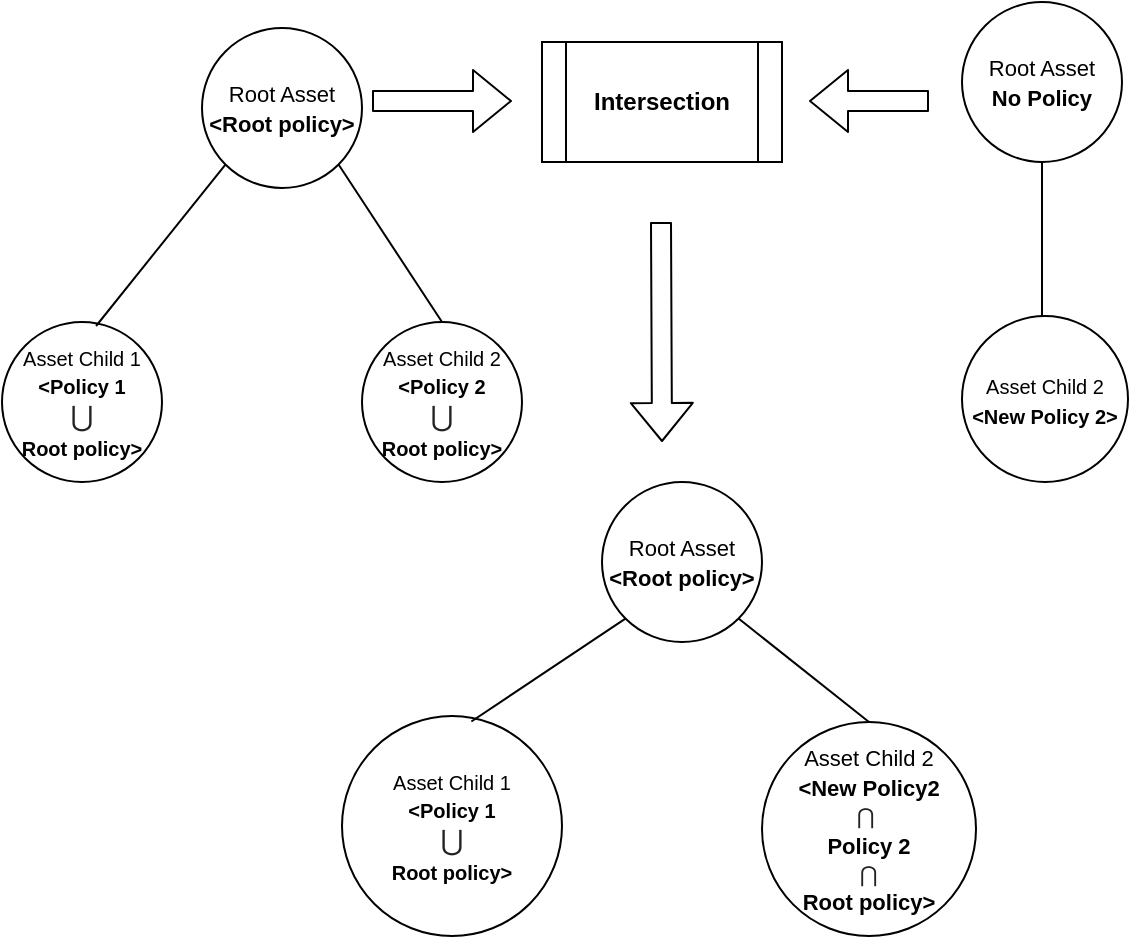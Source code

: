 <mxfile version="13.3.0" type="device"><diagram id="QmGGEbqOcb18BCFDX1Uo" name="Page-1"><mxGraphModel dx="1422" dy="738" grid="1" gridSize="10" guides="1" tooltips="1" connect="1" arrows="1" fold="1" page="1" pageScale="1" pageWidth="700" pageHeight="493" math="0" shadow="0"><root><mxCell id="0"/><mxCell id="1" parent="0"/><mxCell id="eE7NKGhSVPwPUiJNNFoV-26" value="&lt;font style=&quot;font-size: 11px&quot;&gt;Root Asset&lt;br&gt;&lt;b&gt;&amp;lt;Root policy&amp;gt;&lt;br&gt;&lt;/b&gt;&lt;/font&gt;" style="ellipse;whiteSpace=wrap;html=1;aspect=fixed;" vertex="1" parent="1"><mxGeometry x="130" y="33" width="80" height="80" as="geometry"/></mxCell><mxCell id="eE7NKGhSVPwPUiJNNFoV-27" value="&lt;font style=&quot;font-size: 10px&quot;&gt;Asset Child 1&lt;br&gt;&lt;b&gt;&amp;lt;Policy 1&lt;br&gt;&lt;/b&gt;&lt;span style=&quot;color: rgb(34 , 34 , 34) ; font-family: &amp;#34;arial&amp;#34; , sans-serif ; font-size: 14px ; text-align: left ; background-color: rgb(255 , 255 , 255)&quot;&gt;⋃&lt;/span&gt;&lt;b&gt;&lt;span style=&quot;color: rgb(32 , 33 , 34) ; font-family: sans-serif ; background-color: rgb(255 , 255 , 255)&quot;&gt;&lt;br&gt;&lt;/span&gt;Root policy&amp;gt;&lt;/b&gt;&lt;/font&gt;" style="ellipse;whiteSpace=wrap;html=1;aspect=fixed;" vertex="1" parent="1"><mxGeometry x="30" y="180" width="80" height="80" as="geometry"/></mxCell><mxCell id="eE7NKGhSVPwPUiJNNFoV-29" value="" style="endArrow=none;html=1;entryX=0;entryY=1;entryDx=0;entryDy=0;exitX=0.588;exitY=0.025;exitDx=0;exitDy=0;exitPerimeter=0;" edge="1" parent="1" source="eE7NKGhSVPwPUiJNNFoV-27" target="eE7NKGhSVPwPUiJNNFoV-26"><mxGeometry width="50" height="50" relative="1" as="geometry"><mxPoint x="220" y="293" as="sourcePoint"/><mxPoint x="270" y="243" as="targetPoint"/></mxGeometry></mxCell><mxCell id="eE7NKGhSVPwPUiJNNFoV-31" value="&lt;font style=&quot;font-size: 11px&quot;&gt;Root Asset&lt;br&gt;&lt;b&gt;No Policy&lt;/b&gt;&lt;br&gt;&lt;/font&gt;" style="ellipse;whiteSpace=wrap;html=1;aspect=fixed;" vertex="1" parent="1"><mxGeometry x="510" y="20" width="80" height="80" as="geometry"/></mxCell><mxCell id="eE7NKGhSVPwPUiJNNFoV-37" value="" style="endArrow=none;html=1;entryX=0.5;entryY=1;entryDx=0;entryDy=0;" edge="1" parent="1" target="eE7NKGhSVPwPUiJNNFoV-31"><mxGeometry width="50" height="50" relative="1" as="geometry"><mxPoint x="550" y="180" as="sourcePoint"/><mxPoint x="588.284" y="108.284" as="targetPoint"/></mxGeometry></mxCell><mxCell id="eE7NKGhSVPwPUiJNNFoV-38" value="" style="endArrow=none;html=1;entryX=1;entryY=1;entryDx=0;entryDy=0;exitX=0.5;exitY=0;exitDx=0;exitDy=0;" edge="1" parent="1" source="eE7NKGhSVPwPUiJNNFoV-39" target="eE7NKGhSVPwPUiJNNFoV-26"><mxGeometry width="50" height="50" relative="1" as="geometry"><mxPoint x="169.5" y="183" as="sourcePoint"/><mxPoint x="169.5" y="113" as="targetPoint"/></mxGeometry></mxCell><mxCell id="eE7NKGhSVPwPUiJNNFoV-39" value="&lt;span style=&quot;font-size: 10px&quot;&gt;Asset Child 2&lt;/span&gt;&lt;br style=&quot;font-size: 10px&quot;&gt;&lt;b style=&quot;font-size: 10px&quot;&gt;&amp;lt;Policy 2&lt;br&gt;&lt;/b&gt;&lt;span style=&quot;color: rgb(34 , 34 , 34) ; font-family: &amp;#34;arial&amp;#34; , sans-serif ; font-size: 14px ; text-align: left ; background-color: rgb(255 , 255 , 255)&quot;&gt;⋃&lt;/span&gt;&lt;b style=&quot;font-size: 10px&quot;&gt;&lt;span style=&quot;color: rgb(32 , 33 , 34) ; font-family: sans-serif ; background-color: rgb(255 , 255 , 255)&quot;&gt;&lt;br&gt;&lt;/span&gt;Root policy&amp;gt;&lt;/b&gt;" style="ellipse;whiteSpace=wrap;html=1;aspect=fixed;" vertex="1" parent="1"><mxGeometry x="210" y="180" width="80" height="80" as="geometry"/></mxCell><mxCell id="eE7NKGhSVPwPUiJNNFoV-40" value="&lt;font style=&quot;font-size: 10px&quot;&gt;Asset Child 2&lt;br&gt;&lt;b&gt;&amp;lt;New Policy 2&amp;gt;&lt;/b&gt;&lt;br&gt;&lt;/font&gt;" style="ellipse;whiteSpace=wrap;html=1;aspect=fixed;" vertex="1" parent="1"><mxGeometry x="510" y="177" width="83" height="83" as="geometry"/></mxCell><mxCell id="eE7NKGhSVPwPUiJNNFoV-48" value="&lt;font style=&quot;font-size: 11px&quot;&gt;Root Asset&lt;br&gt;&lt;b&gt;&amp;lt;Root policy&amp;gt;&lt;br&gt;&lt;/b&gt;&lt;/font&gt;" style="ellipse;whiteSpace=wrap;html=1;aspect=fixed;" vertex="1" parent="1"><mxGeometry x="330" y="260" width="80" height="80" as="geometry"/></mxCell><mxCell id="eE7NKGhSVPwPUiJNNFoV-49" value="&lt;font style=&quot;font-size: 10px&quot;&gt;Asset Child 1&lt;br&gt;&lt;b&gt;&amp;lt;Policy 1&lt;br&gt;&lt;/b&gt;&lt;span style=&quot;color: rgb(34 , 34 , 34) ; font-family: &amp;#34;arial&amp;#34; , sans-serif ; font-size: 14px ; text-align: left ; background-color: rgb(255 , 255 , 255)&quot;&gt;⋃&lt;/span&gt;&lt;b&gt;&lt;span style=&quot;color: rgb(32 , 33 , 34) ; font-family: sans-serif ; background-color: rgb(255 , 255 , 255)&quot;&gt;&lt;br&gt;&lt;/span&gt;Root policy&amp;gt;&lt;/b&gt;&lt;/font&gt;" style="ellipse;whiteSpace=wrap;html=1;aspect=fixed;" vertex="1" parent="1"><mxGeometry x="200" y="377" width="110" height="110" as="geometry"/></mxCell><mxCell id="eE7NKGhSVPwPUiJNNFoV-50" value="" style="endArrow=none;html=1;entryX=0;entryY=1;entryDx=0;entryDy=0;exitX=0.588;exitY=0.025;exitDx=0;exitDy=0;exitPerimeter=0;" edge="1" parent="1" source="eE7NKGhSVPwPUiJNNFoV-49" target="eE7NKGhSVPwPUiJNNFoV-48"><mxGeometry width="50" height="50" relative="1" as="geometry"><mxPoint x="420" y="520" as="sourcePoint"/><mxPoint x="470" y="470" as="targetPoint"/></mxGeometry></mxCell><mxCell id="eE7NKGhSVPwPUiJNNFoV-51" value="" style="endArrow=none;html=1;entryX=1;entryY=1;entryDx=0;entryDy=0;exitX=0.5;exitY=0;exitDx=0;exitDy=0;" edge="1" parent="1" source="eE7NKGhSVPwPUiJNNFoV-52" target="eE7NKGhSVPwPUiJNNFoV-48"><mxGeometry width="50" height="50" relative="1" as="geometry"><mxPoint x="369.5" y="410" as="sourcePoint"/><mxPoint x="369.5" y="340" as="targetPoint"/></mxGeometry></mxCell><mxCell id="eE7NKGhSVPwPUiJNNFoV-52" value="&lt;font style=&quot;font-size: 11px&quot;&gt;Asset Child 2&lt;br&gt;&lt;b&gt;&amp;lt;New Policy2&lt;br&gt;&lt;/b&gt;&lt;span style=&quot;color: rgb(34 , 34 , 34) ; font-family: &amp;#34;arial&amp;#34; , sans-serif ; text-align: left ; background-color: rgb(255 , 255 , 255)&quot;&gt;⋂&amp;nbsp;&lt;br&gt;&lt;/span&gt;&lt;b&gt;Policy 2&lt;br&gt;&lt;/b&gt;&lt;span style=&quot;color: rgb(34 , 34 , 34) ; font-family: &amp;#34;arial&amp;#34; , sans-serif ; text-align: left ; background-color: rgb(255 , 255 , 255)&quot;&gt;⋂&lt;/span&gt;&lt;b&gt;&lt;span style=&quot;color: rgb(32 , 33 , 34) ; font-family: sans-serif ; background-color: rgb(255 , 255 , 255)&quot;&gt;&lt;br&gt;&lt;/span&gt;Root policy&amp;gt;&lt;/b&gt;&lt;/font&gt;" style="ellipse;whiteSpace=wrap;html=1;aspect=fixed;" vertex="1" parent="1"><mxGeometry x="410" y="380" width="107" height="107" as="geometry"/></mxCell><mxCell id="eE7NKGhSVPwPUiJNNFoV-54" value="&lt;b&gt;Intersection&lt;/b&gt;" style="shape=process;whiteSpace=wrap;html=1;backgroundOutline=1;" vertex="1" parent="1"><mxGeometry x="300" y="40" width="120" height="60" as="geometry"/></mxCell><mxCell id="eE7NKGhSVPwPUiJNNFoV-55" value="" style="shape=flexArrow;endArrow=classic;html=1;" edge="1" parent="1"><mxGeometry width="50" height="50" relative="1" as="geometry"><mxPoint x="215" y="69.5" as="sourcePoint"/><mxPoint x="285" y="69.5" as="targetPoint"/></mxGeometry></mxCell><mxCell id="eE7NKGhSVPwPUiJNNFoV-56" value="" style="shape=flexArrow;endArrow=classic;html=1;" edge="1" parent="1"><mxGeometry width="50" height="50" relative="1" as="geometry"><mxPoint x="493.5" y="69.5" as="sourcePoint"/><mxPoint x="433.5" y="69.5" as="targetPoint"/></mxGeometry></mxCell><mxCell id="eE7NKGhSVPwPUiJNNFoV-59" value="" style="shape=flexArrow;endArrow=classic;html=1;" edge="1" parent="1"><mxGeometry width="50" height="50" relative="1" as="geometry"><mxPoint x="359.5" y="130" as="sourcePoint"/><mxPoint x="360" y="240" as="targetPoint"/></mxGeometry></mxCell></root></mxGraphModel></diagram></mxfile>